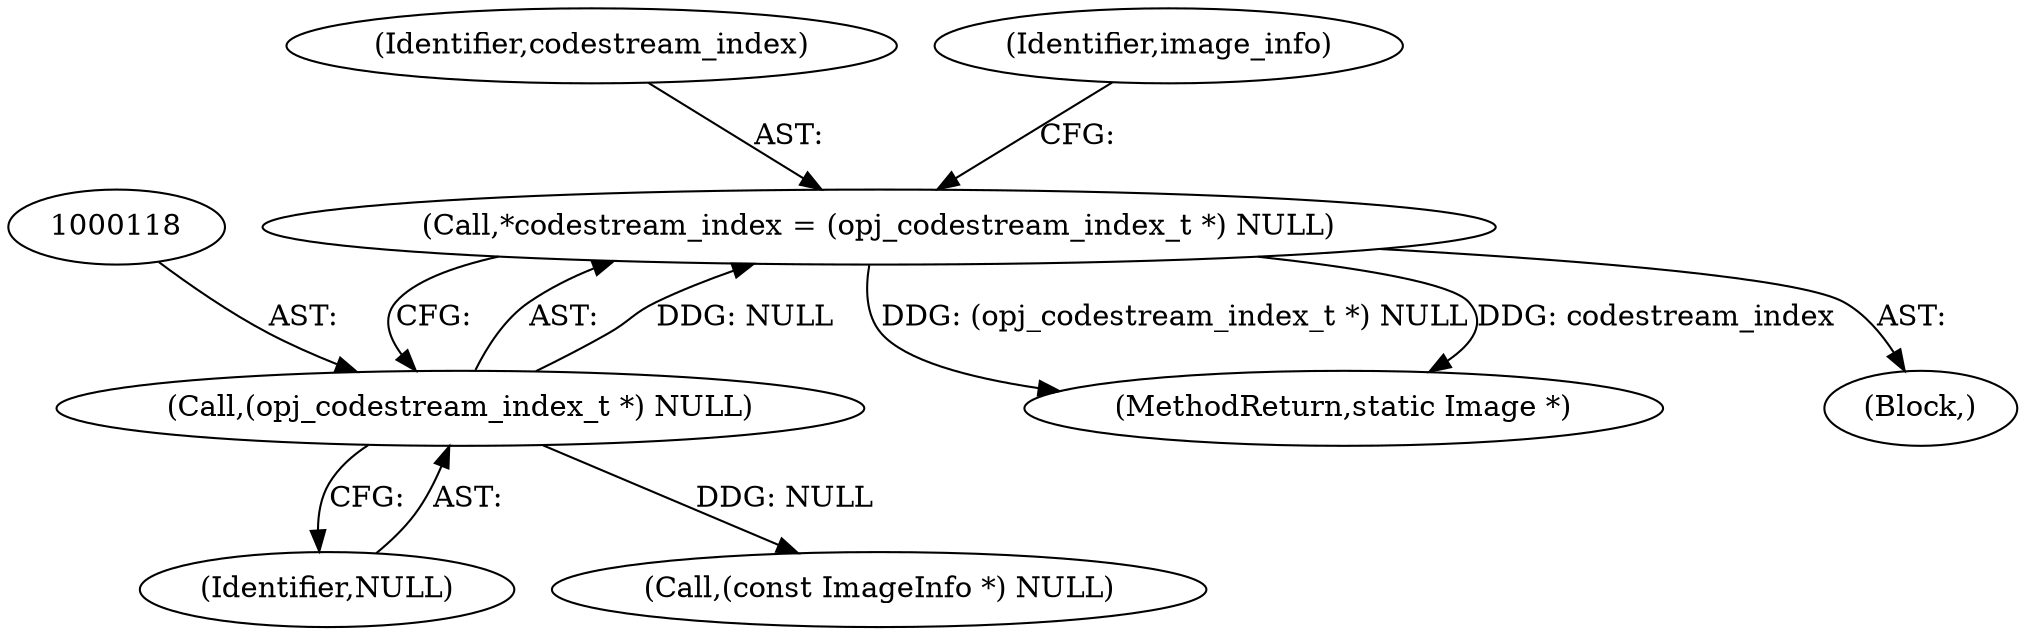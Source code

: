 digraph "0_ImageMagick_acee073df34aa4d491bf5cb74d3a15fc80f0a3aa@pointer" {
"1000115" [label="(Call,*codestream_index = (opj_codestream_index_t *) NULL)"];
"1000117" [label="(Call,(opj_codestream_index_t *) NULL)"];
"1000116" [label="(Identifier,codestream_index)"];
"1000117" [label="(Call,(opj_codestream_index_t *) NULL)"];
"1000115" [label="(Call,*codestream_index = (opj_codestream_index_t *) NULL)"];
"1001006" [label="(MethodReturn,static Image *)"];
"1000119" [label="(Identifier,NULL)"];
"1000128" [label="(Identifier,image_info)"];
"1000129" [label="(Call,(const ImageInfo *) NULL)"];
"1000108" [label="(Block,)"];
"1000115" -> "1000108"  [label="AST: "];
"1000115" -> "1000117"  [label="CFG: "];
"1000116" -> "1000115"  [label="AST: "];
"1000117" -> "1000115"  [label="AST: "];
"1000128" -> "1000115"  [label="CFG: "];
"1000115" -> "1001006"  [label="DDG: (opj_codestream_index_t *) NULL"];
"1000115" -> "1001006"  [label="DDG: codestream_index"];
"1000117" -> "1000115"  [label="DDG: NULL"];
"1000117" -> "1000119"  [label="CFG: "];
"1000118" -> "1000117"  [label="AST: "];
"1000119" -> "1000117"  [label="AST: "];
"1000117" -> "1000129"  [label="DDG: NULL"];
}
